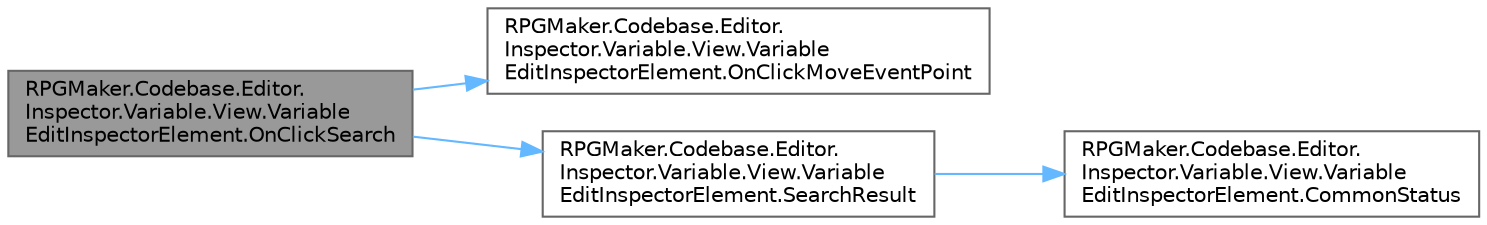 digraph "RPGMaker.Codebase.Editor.Inspector.Variable.View.VariableEditInspectorElement.OnClickSearch"
{
 // LATEX_PDF_SIZE
  bgcolor="transparent";
  edge [fontname=Helvetica,fontsize=10,labelfontname=Helvetica,labelfontsize=10];
  node [fontname=Helvetica,fontsize=10,shape=box,height=0.2,width=0.4];
  rankdir="LR";
  Node1 [id="Node000001",label="RPGMaker.Codebase.Editor.\lInspector.Variable.View.Variable\lEditInspectorElement.OnClickSearch",height=0.2,width=0.4,color="gray40", fillcolor="grey60", style="filled", fontcolor="black",tooltip="検索結果表示用"];
  Node1 -> Node2 [id="edge1_Node000001_Node000002",color="steelblue1",style="solid",tooltip=" "];
  Node2 [id="Node000002",label="RPGMaker.Codebase.Editor.\lInspector.Variable.View.Variable\lEditInspectorElement.OnClickMoveEventPoint",height=0.2,width=0.4,color="grey40", fillcolor="white", style="filled",URL="$da/d9b/class_r_p_g_maker_1_1_codebase_1_1_editor_1_1_inspector_1_1_variable_1_1_view_1_1_variable_edit_inspector_element.html#adb37a57de180f6026f52824ef9d973ca",tooltip="イベント使用箇所への移動"];
  Node1 -> Node3 [id="edge2_Node000001_Node000003",color="steelblue1",style="solid",tooltip=" "];
  Node3 [id="Node000003",label="RPGMaker.Codebase.Editor.\lInspector.Variable.View.Variable\lEditInspectorElement.SearchResult",height=0.2,width=0.4,color="grey40", fillcolor="white", style="filled",URL="$da/d9b/class_r_p_g_maker_1_1_codebase_1_1_editor_1_1_inspector_1_1_variable_1_1_view_1_1_variable_edit_inspector_element.html#ad5d79bb8090bbc3b3c83a95e39619fa2",tooltip="検索結果が[チャプター,セクション,マップ,イベント,座標X,座標Y]で返ってきます"];
  Node3 -> Node4 [id="edge3_Node000003_Node000004",color="steelblue1",style="solid",tooltip=" "];
  Node4 [id="Node000004",label="RPGMaker.Codebase.Editor.\lInspector.Variable.View.Variable\lEditInspectorElement.CommonStatus",height=0.2,width=0.4,color="grey40", fillcolor="white", style="filled",URL="$da/d9b/class_r_p_g_maker_1_1_codebase_1_1_editor_1_1_inspector_1_1_variable_1_1_view_1_1_variable_edit_inspector_element.html#a1bdf36192b56e953bfc85d3e0a0c3af3",tooltip="共通で返される検索結果"];
}
